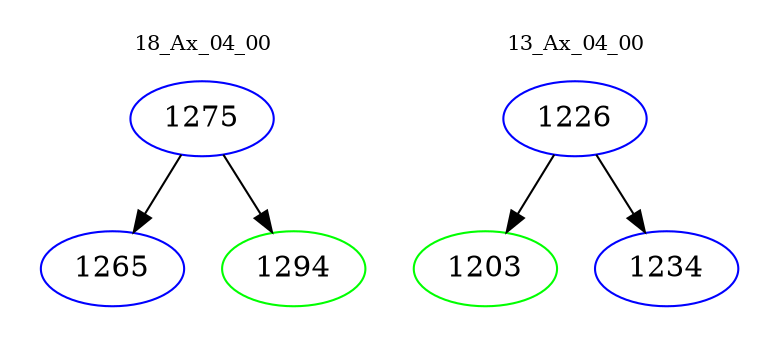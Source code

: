digraph{
subgraph cluster_0 {
color = white
label = "18_Ax_04_00";
fontsize=10;
T0_1275 [label="1275", color="blue"]
T0_1275 -> T0_1265 [color="black"]
T0_1265 [label="1265", color="blue"]
T0_1275 -> T0_1294 [color="black"]
T0_1294 [label="1294", color="green"]
}
subgraph cluster_1 {
color = white
label = "13_Ax_04_00";
fontsize=10;
T1_1226 [label="1226", color="blue"]
T1_1226 -> T1_1203 [color="black"]
T1_1203 [label="1203", color="green"]
T1_1226 -> T1_1234 [color="black"]
T1_1234 [label="1234", color="blue"]
}
}
